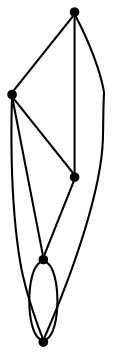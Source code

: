 graph {
  node [shape=point,comment="{\"directed\":false,\"doi\":\"10.1007/978-3-540-77537-9_30\",\"figure\":\"2 (3)\"}"]

  v0 [pos="1662.698415309699,724.4841035970054"]
  v1 [pos="1586.0566271878026,848.816798373136"]
  v2 [pos="1585.9704144973164,600.1070574396309"]
  v3 [pos="1432.6306568471034,848.8612345562561"]
  v4 [pos="1355.902592409119,724.4841035970054"]

  v0 -- v1 [id="-1",pos="1662.698415309699,724.4841035970054 1662.6984577267667,779.7571184747871 1637.1339454118595,821.2104804021664 1586.0566271878026,848.816798373136"]
  v4 -- v2 [id="-2",pos="1355.902592409119,724.4841035970054 1585.9704144973164,600.1070574396309 1585.9704144973164,600.1070574396309 1585.9704144973164,600.1070574396309"]
  v3 -- v0 [id="-3",pos="1432.6306568471034,848.8612345562561 1662.698415309699,724.4841035970054 1662.698415309699,724.4841035970054 1662.698415309699,724.4841035970054"]
  v2 -- v1 [id="-4",pos="1585.9704144973164,600.1070574396309 1586.0566271878026,848.816798373136 1586.0566271878026,848.816798373136 1586.0566271878026,848.816798373136"]
  v1 -- v4 [id="-5",pos="1586.0566271878026,848.816798373136 1355.902592409119,724.4841035970054 1355.902592409119,724.4841035970054 1355.902592409119,724.4841035970054"]
  v4 -- v2 [id="-6",pos="1355.902592409119,724.4841035970054 1355.9025499920513,669.211258322976 1381.4670623069585,627.761712480025 1432.6004134776979,600.1233393998582 1483.7337646484375,572.4887824041195 1534.8672430703805,572.4887824041195 1585.9704144973164,600.1070574396309"]
  v3 -- v4 [id="-7",pos="1432.6306568471034,848.8612345562561 1381.4670623069585,821.2104804021664 1355.9025499920513,779.7571184747871 1355.902592409119,724.4841035970054"]
  v1 -- v3 [id="-8",pos="1586.0566271878026,848.816798373136 1534.8672430703805,876.4795943936437 1483.7337646484375,876.4795943936437 1432.6306568471034,848.8612345562561"]
  v2 -- v0 [id="-9",pos="1585.9704144973164,600.1070574396309 1637.1339454118595,627.761712480025 1662.6984577267667,669.211258322976 1662.698415309699,724.4841035970054"]
}
